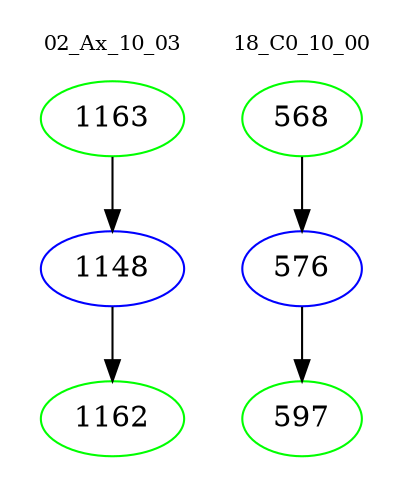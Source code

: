 digraph{
subgraph cluster_0 {
color = white
label = "02_Ax_10_03";
fontsize=10;
T0_1163 [label="1163", color="green"]
T0_1163 -> T0_1148 [color="black"]
T0_1148 [label="1148", color="blue"]
T0_1148 -> T0_1162 [color="black"]
T0_1162 [label="1162", color="green"]
}
subgraph cluster_1 {
color = white
label = "18_C0_10_00";
fontsize=10;
T1_568 [label="568", color="green"]
T1_568 -> T1_576 [color="black"]
T1_576 [label="576", color="blue"]
T1_576 -> T1_597 [color="black"]
T1_597 [label="597", color="green"]
}
}

